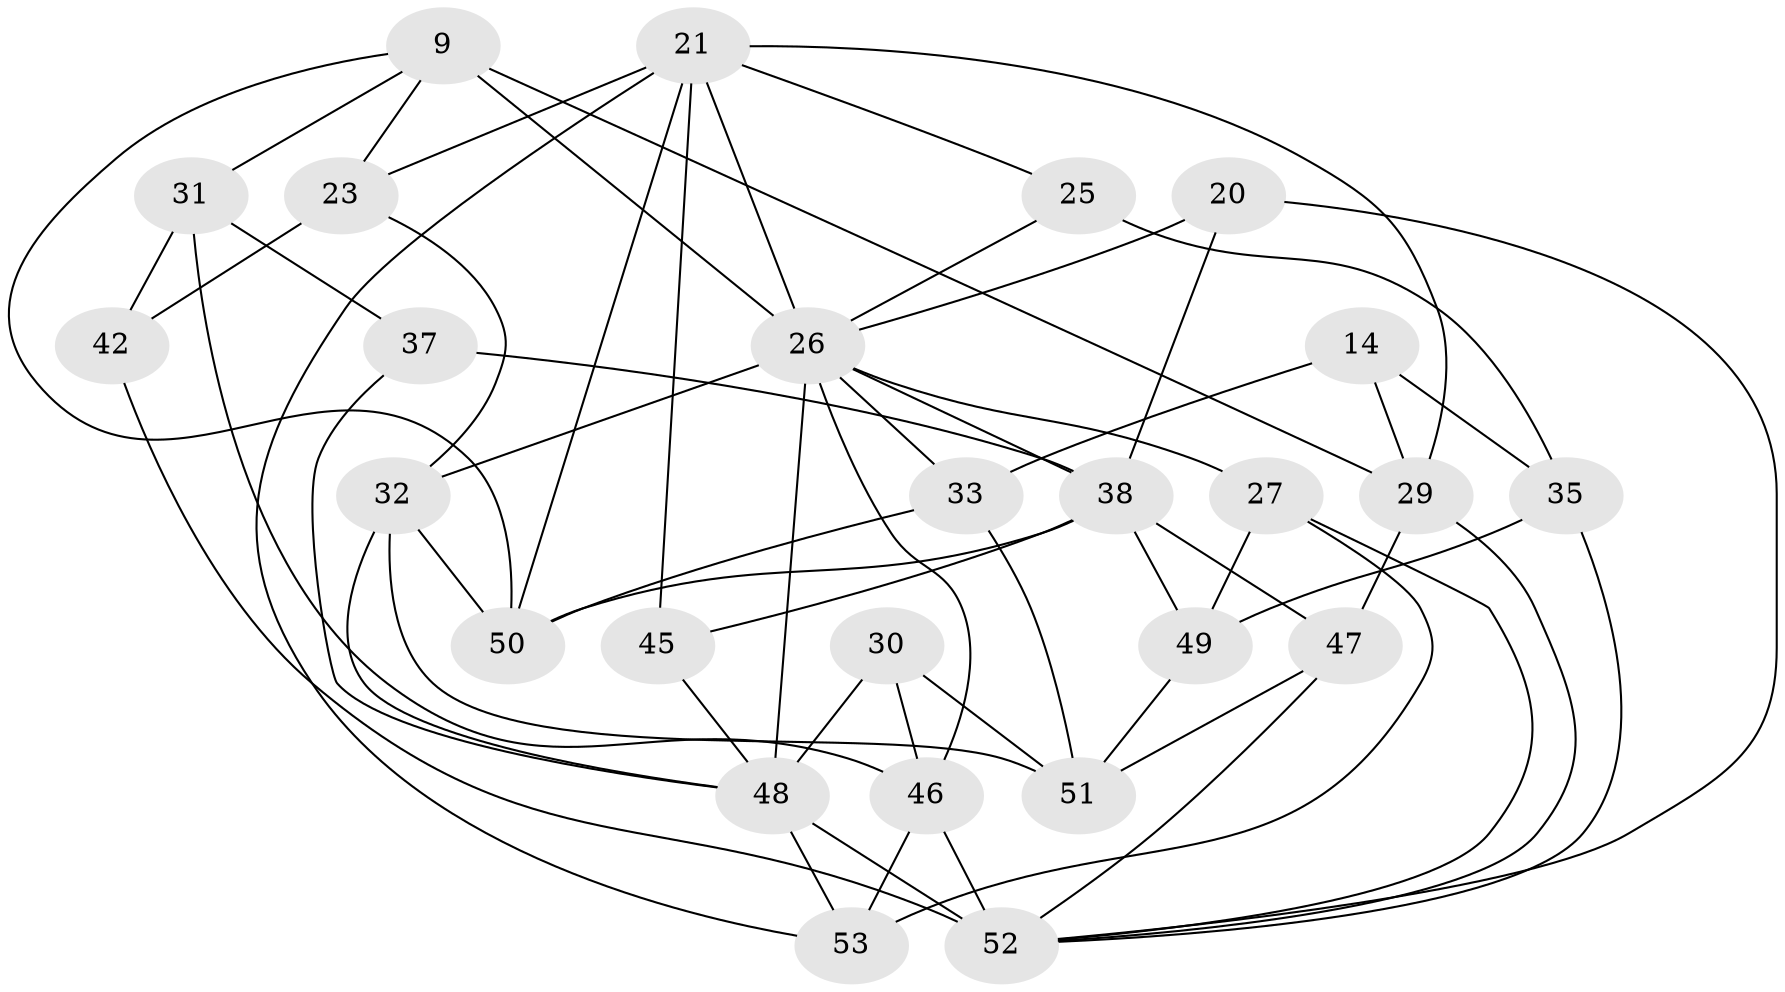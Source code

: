 // original degree distribution, {4: 1.0}
// Generated by graph-tools (version 1.1) at 2025/57/03/09/25 04:57:35]
// undirected, 26 vertices, 61 edges
graph export_dot {
graph [start="1"]
  node [color=gray90,style=filled];
  9 [super="+1"];
  14;
  20;
  21 [super="+10+15"];
  23;
  25;
  26 [super="+8+18+16"];
  27;
  29 [super="+24"];
  30;
  31 [super="+13"];
  32 [super="+19"];
  33 [super="+5"];
  35;
  37;
  38 [super="+22+17"];
  42;
  45 [super="+7"];
  46 [super="+44"];
  47 [super="+41"];
  48 [super="+40+34"];
  49;
  50 [super="+12"];
  51 [super="+36+28"];
  52 [super="+11+39+43"];
  53;
  9 -- 26;
  9 -- 50;
  9 -- 31;
  9 -- 29 [weight=2];
  9 -- 23;
  14 -- 33 [weight=2];
  14 -- 35;
  14 -- 29;
  20 -- 52;
  20 -- 26 [weight=2];
  20 -- 38;
  21 -- 53;
  21 -- 23;
  21 -- 25;
  21 -- 45 [weight=2];
  21 -- 29;
  21 -- 26;
  21 -- 50;
  23 -- 42;
  23 -- 32;
  25 -- 26 [weight=2];
  25 -- 35;
  26 -- 27;
  26 -- 32;
  26 -- 33;
  26 -- 48 [weight=3];
  26 -- 46;
  26 -- 38;
  27 -- 53;
  27 -- 49;
  27 -- 52;
  29 -- 52;
  29 -- 47;
  30 -- 46;
  30 -- 48;
  30 -- 51 [weight=2];
  31 -- 42 [weight=2];
  31 -- 37 [weight=2];
  31 -- 46;
  32 -- 50;
  32 -- 48;
  32 -- 51 [weight=2];
  33 -- 51;
  33 -- 50 [weight=2];
  35 -- 49;
  35 -- 52;
  37 -- 48;
  37 -- 38;
  38 -- 49;
  38 -- 50;
  38 -- 45 [weight=3];
  38 -- 47 [weight=2];
  42 -- 52;
  45 -- 48;
  46 -- 52 [weight=2];
  46 -- 53;
  47 -- 51 [weight=2];
  47 -- 52;
  48 -- 53;
  48 -- 52 [weight=2];
  49 -- 51;
}
